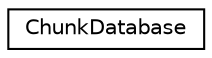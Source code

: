 digraph "Graphical Class Hierarchy"
{
  edge [fontname="Helvetica",fontsize="10",labelfontname="Helvetica",labelfontsize="10"];
  node [fontname="Helvetica",fontsize="10",shape=record];
  rankdir="LR";
  Node1 [label="ChunkDatabase",height=0.2,width=0.4,color="black", fillcolor="white", style="filled",URL="$classChunkDatabase.html"];
}
